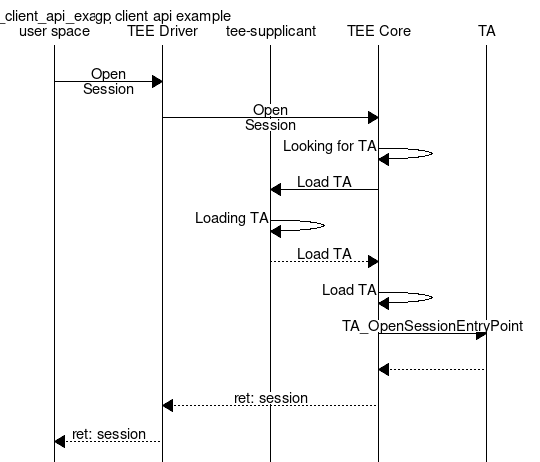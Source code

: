 msc {
	hscale = "0.9", wordwraparcs = on;

	a [label="gp_client_api_example\nuser space"],
	b [label="gp client api example\nTEE Driver"],
	c [label="tee-supplicant"],
	f [label="TEE Core"],
	g [label="TA"];

	||| ;
	a=>b [ label = "Open\nSession" ];
	b=>f [ label = "Open\nSession" ];
	f=>f [ label = "Looking for TA" ];
	f=>c [ label = "Load TA" ];
	c=>c [ label = "Loading TA" ];
	c>>f [ label = "Load TA" ];
	f=>f [ label = "Load TA" ];
	f=>g [ label = "TA_OpenSessionEntryPoint" ];
	g>>f ;
	f>>b [ label = "ret: session" ];
	b>>a [ label = "ret: session" ];
}
